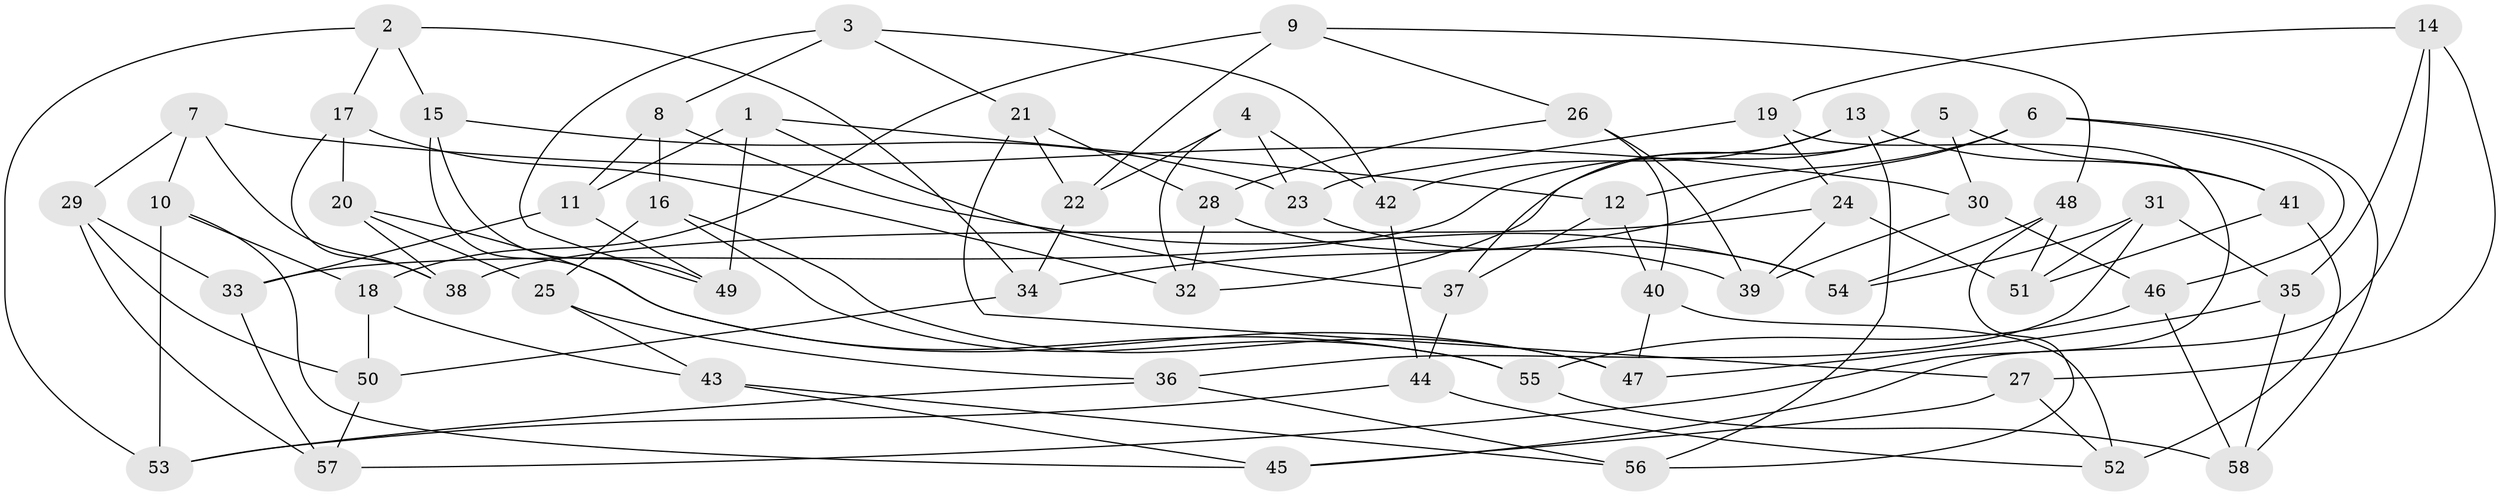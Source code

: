 // Generated by graph-tools (version 1.1) at 2025/03/03/09/25 03:03:05]
// undirected, 58 vertices, 116 edges
graph export_dot {
graph [start="1"]
  node [color=gray90,style=filled];
  1;
  2;
  3;
  4;
  5;
  6;
  7;
  8;
  9;
  10;
  11;
  12;
  13;
  14;
  15;
  16;
  17;
  18;
  19;
  20;
  21;
  22;
  23;
  24;
  25;
  26;
  27;
  28;
  29;
  30;
  31;
  32;
  33;
  34;
  35;
  36;
  37;
  38;
  39;
  40;
  41;
  42;
  43;
  44;
  45;
  46;
  47;
  48;
  49;
  50;
  51;
  52;
  53;
  54;
  55;
  56;
  57;
  58;
  1 -- 49;
  1 -- 37;
  1 -- 12;
  1 -- 11;
  2 -- 34;
  2 -- 15;
  2 -- 17;
  2 -- 53;
  3 -- 42;
  3 -- 49;
  3 -- 21;
  3 -- 8;
  4 -- 22;
  4 -- 23;
  4 -- 32;
  4 -- 42;
  5 -- 41;
  5 -- 32;
  5 -- 33;
  5 -- 30;
  6 -- 58;
  6 -- 46;
  6 -- 12;
  6 -- 34;
  7 -- 30;
  7 -- 29;
  7 -- 10;
  7 -- 38;
  8 -- 16;
  8 -- 11;
  8 -- 54;
  9 -- 18;
  9 -- 48;
  9 -- 22;
  9 -- 26;
  10 -- 45;
  10 -- 53;
  10 -- 18;
  11 -- 49;
  11 -- 33;
  12 -- 37;
  12 -- 40;
  13 -- 37;
  13 -- 41;
  13 -- 56;
  13 -- 42;
  14 -- 35;
  14 -- 45;
  14 -- 27;
  14 -- 19;
  15 -- 49;
  15 -- 55;
  15 -- 23;
  16 -- 25;
  16 -- 55;
  16 -- 47;
  17 -- 38;
  17 -- 32;
  17 -- 20;
  18 -- 50;
  18 -- 43;
  19 -- 57;
  19 -- 24;
  19 -- 23;
  20 -- 38;
  20 -- 25;
  20 -- 47;
  21 -- 27;
  21 -- 28;
  21 -- 22;
  22 -- 34;
  23 -- 54;
  24 -- 38;
  24 -- 39;
  24 -- 51;
  25 -- 36;
  25 -- 43;
  26 -- 39;
  26 -- 40;
  26 -- 28;
  27 -- 45;
  27 -- 52;
  28 -- 39;
  28 -- 32;
  29 -- 57;
  29 -- 33;
  29 -- 50;
  30 -- 46;
  30 -- 39;
  31 -- 51;
  31 -- 35;
  31 -- 36;
  31 -- 54;
  33 -- 57;
  34 -- 50;
  35 -- 58;
  35 -- 47;
  36 -- 53;
  36 -- 56;
  37 -- 44;
  40 -- 47;
  40 -- 52;
  41 -- 52;
  41 -- 51;
  42 -- 44;
  43 -- 56;
  43 -- 45;
  44 -- 53;
  44 -- 52;
  46 -- 55;
  46 -- 58;
  48 -- 56;
  48 -- 54;
  48 -- 51;
  50 -- 57;
  55 -- 58;
}
